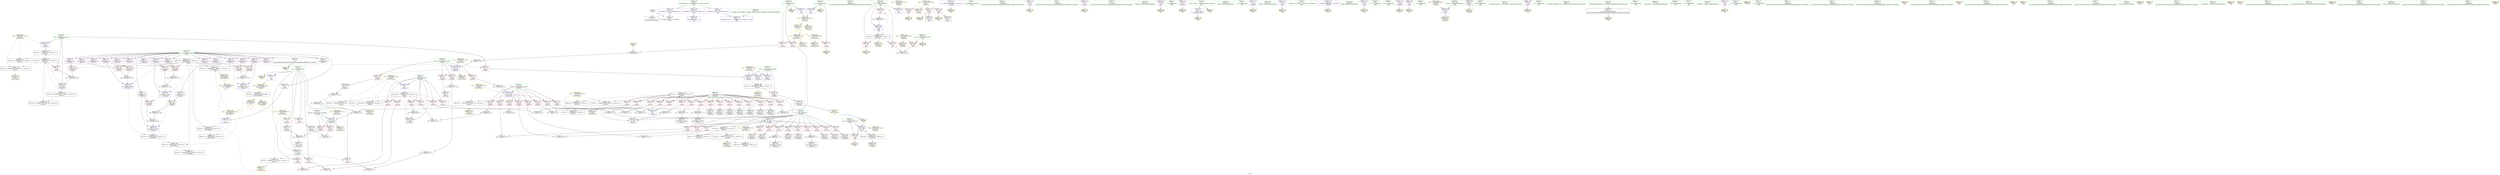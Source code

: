 digraph "SVFG" {
	label="SVFG";

	Node0x564805eda860 [shape=record,color=grey,label="{NodeID: 0\nNullPtr}"];
	Node0x564805eda860 -> Node0x564805eff560[style=solid];
	Node0x564805eda860 -> Node0x564805f02050[style=solid];
	Node0x564805f25b80 [shape=record,color=yellow,style=double,label="{NodeID: 360\n16V_1 = ENCHI(MR_16V_0)\npts\{82 \}\nFun[_Z5Solvev]}"];
	Node0x564805f25b80 -> Node0x564805f02700[style=dashed];
	Node0x564805f25b80 -> Node0x564805f1cda0[style=dashed];
	Node0x564805f25b80 -> Node0x564805f22fb0[style=dashed];
	Node0x564805f0d4f0 [shape=record,color=grey,label="{NodeID: 277\n288 = Binary(287, 127, )\n}"];
	Node0x564805f0d4f0 -> Node0x564805f00b10[style=solid];
	Node0x564805f01260 [shape=record,color=red,label="{NodeID: 194\n245\<--244\n\<--arrayidx53\n_Z5Solvev\n}"];
	Node0x564805f01260 -> Node0x564805f0eff0[style=solid];
	Node0x564805efe390 [shape=record,color=purple,label="{NodeID: 111\n286\<--15\narrayidx78\<--res\n_Z5Solvev\n}"];
	Node0x564805efc480 [shape=record,color=green,label="{NodeID: 28\n153\<--1\n\<--dummyObj\nCan only get source location for instruction, argument, global var or function.}"];
	Node0x564805f0fef0 [shape=record,color=grey,label="{NodeID: 305\n364 = cmp(362, 363, )\n}"];
	Node0x564805f02a40 [shape=record,color=blue,label="{NodeID: 222\n81\<--201\nans\<--add29\n_Z5Solvev\n}"];
	Node0x564805f02a40 -> Node0x564805f1b470[style=dashed];
	Node0x564805f04460 [shape=record,color=red,label="{NodeID: 139\n376\<--36\n\<--stdout\nmain\n}"];
	Node0x564805f04460 -> Node0x564805f0ccd0[style=solid];
	Node0x564805efeec0 [shape=record,color=green,label="{NodeID: 56\n341\<--342\ntt\<--tt_field_insensitive\nmain\n}"];
	Node0x564805efeec0 -> Node0x564805f01810[style=solid];
	Node0x564805efeec0 -> Node0x564805f018e0[style=solid];
	Node0x564805efeec0 -> Node0x564805f019b0[style=solid];
	Node0x564805efeec0 -> Node0x564805f0b060[style=solid];
	Node0x564805efeec0 -> Node0x564805f0b200[style=solid];
	Node0x564805f1ffa0 [shape=record,color=black,label="{NodeID: 333\nMR_16V_4 = PHI(MR_16V_5, MR_16V_3, )\npts\{82 \}\n}"];
	Node0x564805f1ffa0 -> Node0x564805f1cda0[style=dashed];
	Node0x564805f1ffa0 -> Node0x564805f1eba0[style=dashed];
	Node0x564805f0bfd0 [shape=record,color=yellow,style=double,label="{NodeID: 250\nAPARM(315)\nCS[]}"];
	Node0x564805f05b20 [shape=record,color=red,label="{NodeID: 167\n193\<--85\n\<--a\n_Z5Solvev\n}"];
	Node0x564805f05b20 -> Node0x564805effd40[style=solid];
	Node0x564805f00700 [shape=record,color=black,label="{NodeID: 84\n268\<--267\nidxprom67\<--add66\n_Z5Solvev\n}"];
	Node0x564805ede4f0 [shape=record,color=green,label="{NodeID: 1\n7\<--1\n__dso_handle\<--dummyObj\nGlob }"];
	Node0x564805f25c60 [shape=record,color=yellow,style=double,label="{NodeID: 361\n18V_1 = ENCHI(MR_18V_0)\npts\{84 \}\nFun[_Z5Solvev]}"];
	Node0x564805f25c60 -> Node0x564805f027d0[style=dashed];
	Node0x564805f25c60 -> Node0x564805f1d2a0[style=dashed];
	Node0x564805f25c60 -> Node0x564805f230a0[style=dashed];
	Node0x564805f0d670 [shape=record,color=grey,label="{NodeID: 278\n264 = Binary(263, 265, )\n}"];
	Node0x564805f0d670 -> Node0x564805f0e3f0[style=solid];
	Node0x564805f01330 [shape=record,color=red,label="{NodeID: 195\n253\<--252\n\<--arrayidx58\n_Z5Solvev\n}"];
	Node0x564805f01330 -> Node0x564805f0eff0[style=solid];
	Node0x564805efe460 [shape=record,color=purple,label="{NodeID: 112\n290\<--15\narrayidx81\<--res\n_Z5Solvev\n}"];
	Node0x564805efe460 -> Node0x564805f01670[style=solid];
	Node0x564805efe460 -> Node0x564805f02d80[style=solid];
	Node0x564805efc580 [shape=record,color=green,label="{NodeID: 29\n265\<--1\n\<--dummyObj\nCan only get source location for instruction, argument, global var or function.}"];
	Node0x564805f10070 [shape=record,color=grey,label="{NodeID: 306\n191 = cmp(189, 190, )\n}"];
	Node0x564805f02b10 [shape=record,color=blue,label="{NodeID: 223\n230\<--232\narrayidx46\<--add47\n_Z5Solvev\n}"];
	Node0x564805f02b10 -> Node0x564805f1e6a0[style=dashed];
	Node0x564805f04530 [shape=record,color=red,label="{NodeID: 140\n319\<--73\n\<--retval\n_Z5Solvev\n}"];
	Node0x564805f04530 -> Node0x564805f00be0[style=solid];
	Node0x564805efef90 [shape=record,color=green,label="{NodeID: 57\n343\<--344\nans\<--ans_field_insensitive\nmain\n}"];
	Node0x564805efef90 -> Node0x564805f01a80[style=solid];
	Node0x564805efef90 -> Node0x564805f0b130[style=solid];
	Node0x564805f204a0 [shape=record,color=black,label="{NodeID: 334\nMR_18V_4 = PHI(MR_18V_5, MR_18V_3, )\npts\{84 \}\n}"];
	Node0x564805f204a0 -> Node0x564805f05300[style=dashed];
	Node0x564805f204a0 -> Node0x564805f053d0[style=dashed];
	Node0x564805f204a0 -> Node0x564805f054a0[style=dashed];
	Node0x564805f204a0 -> Node0x564805f05570[style=dashed];
	Node0x564805f204a0 -> Node0x564805f05640[style=dashed];
	Node0x564805f204a0 -> Node0x564805f05710[style=dashed];
	Node0x564805f204a0 -> Node0x564805f02ff0[style=dashed];
	Node0x564805f204a0 -> Node0x564805f1d2a0[style=dashed];
	Node0x564805f204a0 -> Node0x564805f230a0[style=dashed];
	Node0x564805f0c0a0 [shape=record,color=yellow,style=double,label="{NodeID: 251\nAPARM(347)\nCS[]}"];
	Node0x564805f05bf0 [shape=record,color=red,label="{NodeID: 168\n204\<--85\n\<--a\n_Z5Solvev\n}"];
	Node0x564805f05bf0 -> Node0x564805f10df0[style=solid];
	Node0x564805f007d0 [shape=record,color=black,label="{NodeID: 85\n271\<--270\nidxprom69\<--\n_Z5Solvev\n}"];
	Node0x564805edf220 [shape=record,color=green,label="{NodeID: 2\n9\<--1\n\<--dummyObj\nCan only get source location for instruction, argument, global var or function.}"];
	Node0x564805f25d40 [shape=record,color=yellow,style=double,label="{NodeID: 362\n20V_1 = ENCHI(MR_20V_0)\npts\{86 \}\nFun[_Z5Solvev]}"];
	Node0x564805f25d40 -> Node0x564805f1d7a0[style=dashed];
	Node0x564805f25d40 -> Node0x564805f209a0[style=dashed];
	Node0x564805f25d40 -> Node0x564805f235a0[style=dashed];
	Node0x564805f0d7f0 [shape=record,color=grey,label="{NodeID: 279\n292 = Binary(291, 283, )\n}"];
	Node0x564805f0d7f0 -> Node0x564805f02d80[style=solid];
	Node0x564805f01400 [shape=record,color=red,label="{NodeID: 196\n263\<--262\n\<--arrayidx64\n_Z5Solvev\n}"];
	Node0x564805f01400 -> Node0x564805f0d670[style=solid];
	Node0x564805efe530 [shape=record,color=purple,label="{NodeID: 113\n141\<--19\n\<--.str\n_Z5Solvev\n}"];
	Node0x564805efe530 -> Node0x564805f0b2d0[style=solid];
	Node0x564805efc680 [shape=record,color=green,label="{NodeID: 30\n317\<--1\n\<--dummyObj\nCan only get source location for instruction, argument, global var or function.}"];
	Node0x564805f101f0 [shape=record,color=grey,label="{NodeID: 307\n187 = cmp(185, 186, )\n}"];
	Node0x564805f02be0 [shape=record,color=blue,label="{NodeID: 224\n252\<--254\narrayidx58\<--add59\n_Z5Solvev\n}"];
	Node0x564805f02be0 -> Node0x564805f1c8a0[style=dashed];
	Node0x564805f04600 [shape=record,color=red,label="{NodeID: 141\n98\<--75\n\<--level\n_Z5Solvev\n}"];
	Node0x564805f04600 -> Node0x564805eff930[style=solid];
	Node0x564805eff060 [shape=record,color=green,label="{NodeID: 58\n350\<--351\nfreopen\<--freopen_field_insensitive\n}"];
	Node0x564805f209a0 [shape=record,color=black,label="{NodeID: 335\nMR_20V_3 = PHI(MR_20V_5, MR_20V_1, )\npts\{86 \}\n}"];
	Node0x564805f209a0 -> Node0x564805f028a0[style=dashed];
	Node0x564805f209a0 -> Node0x564805f1d7a0[style=dashed];
	Node0x564805f0c170 [shape=record,color=yellow,style=double,label="{NodeID: 252\nAPARM(348)\nCS[]}"];
	Node0x564805f05cc0 [shape=record,color=red,label="{NodeID: 169\n213\<--85\n\<--a\n_Z5Solvev\n}"];
	Node0x564805f05cc0 -> Node0x564805f107f0[style=solid];
	Node0x564805f008a0 [shape=record,color=black,label="{NodeID: 86\n277\<--276\nidxprom72\<--\n_Z5Solvev\n}"];
	Node0x564805edf2b0 [shape=record,color=green,label="{NodeID: 3\n19\<--1\n.str\<--dummyObj\nGlob }"];
	Node0x564805f25e20 [shape=record,color=yellow,style=double,label="{NodeID: 363\n22V_1 = ENCHI(MR_22V_0)\npts\{88 \}\nFun[_Z5Solvev]}"];
	Node0x564805f25e20 -> Node0x564805f1dca0[style=dashed];
	Node0x564805f25e20 -> Node0x564805f20ea0[style=dashed];
	Node0x564805f25e20 -> Node0x564805f23aa0[style=dashed];
	Node0x564805f0d970 [shape=record,color=grey,label="{NodeID: 280\n382 = Binary(381, 127, )\n}"];
	Node0x564805f0d970 -> Node0x564805f0b200[style=solid];
	Node0x564805f014d0 [shape=record,color=red,label="{NodeID: 197\n273\<--272\n\<--arrayidx70\n_Z5Solvev\n}"];
	Node0x564805f014d0 -> Node0x564805f0e3f0[style=solid];
	Node0x564805efe600 [shape=record,color=purple,label="{NodeID: 114\n142\<--21\n\<--.str.1\n_Z5Solvev\n}"];
	Node0x564805efe600 -> Node0x564805f0b3a0[style=solid];
	Node0x564805efc780 [shape=record,color=green,label="{NodeID: 31\n4\<--6\n_ZStL8__ioinit\<--_ZStL8__ioinit_field_insensitive\nGlob }"];
	Node0x564805efc780 -> Node0x564805f00e50[style=solid];
	Node0x564805efc780 -> Node0x564805f0b6e0[style=solid];
	Node0x564805f10370 [shape=record,color=grey,label="{NodeID: 308\n303 = cmp(301, 302, )\n}"];
	Node0x564805f02cb0 [shape=record,color=blue,label="{NodeID: 225\n272\<--274\narrayidx70\<--add71\n_Z5Solvev\n}"];
	Node0x564805f02cb0 -> Node0x564805f015a0[style=dashed];
	Node0x564805f02cb0 -> Node0x564805f01670[style=dashed];
	Node0x564805f02cb0 -> Node0x564805f02d80[style=dashed];
	Node0x564805f046d0 [shape=record,color=red,label="{NodeID: 142\n100\<--75\n\<--level\n_Z5Solvev\n}"];
	Node0x564805f046d0 -> Node0x564805effa00[style=solid];
	Node0x564805eff160 [shape=record,color=green,label="{NodeID: 59\n358\<--359\nscanf\<--scanf_field_insensitive\n}"];
	Node0x564805f20ea0 [shape=record,color=black,label="{NodeID: 336\nMR_22V_3 = PHI(MR_22V_4, MR_22V_1, )\npts\{88 \}\n}"];
	Node0x564805f20ea0 -> Node0x564805f1dca0[style=dashed];
	Node0x564805f20ea0 -> Node0x564805f1f5a0[style=dashed];
	Node0x564805f0c240 [shape=record,color=yellow,style=double,label="{NodeID: 253\nAPARM(346)\nCS[]}"];
	Node0x564805f05d90 [shape=record,color=red,label="{NodeID: 170\n217\<--85\n\<--a\n_Z5Solvev\n}"];
	Node0x564805f05d90 -> Node0x564805effee0[style=solid];
	Node0x564805f00970 [shape=record,color=black,label="{NodeID: 87\n280\<--279\nidxprom74\<--\n_Z5Solvev\n}"];
	Node0x564805ede1b0 [shape=record,color=green,label="{NodeID: 4\n21\<--1\n.str.1\<--dummyObj\nGlob }"];
	Node0x564805f25f00 [shape=record,color=yellow,style=double,label="{NodeID: 364\n24V_1 = ENCHI(MR_24V_0)\npts\{180000 \}\nFun[_Z5Solvev]}"];
	Node0x564805f25f00 -> Node0x564805f02630[style=dashed];
	Node0x564805f25f00 -> Node0x564805f1e1a0[style=dashed];
	Node0x564805f25f00 -> Node0x564805f23fa0[style=dashed];
	Node0x564805f0daf0 [shape=record,color=grey,label="{NodeID: 281\n174 = Binary(172, 173, )\n}"];
	Node0x564805f0daf0 -> Node0x564805f02970[style=solid];
	Node0x564805f015a0 [shape=record,color=red,label="{NodeID: 198\n282\<--281\n\<--arrayidx75\n_Z5Solvev\n}"];
	Node0x564805f015a0 -> Node0x564805f0d370[style=solid];
	Node0x564805efe6d0 [shape=record,color=purple,label="{NodeID: 115\n314\<--21\n\<--.str.1\n_Z5Solvev\n}"];
	Node0x564805efe6d0 -> Node0x564805f0be30[style=solid];
	Node0x564805efc880 [shape=record,color=green,label="{NodeID: 32\n8\<--10\nn\<--n_field_insensitive\nGlob }"];
	Node0x564805efc880 -> Node0x564805f03c40[style=solid];
	Node0x564805efc880 -> Node0x564805f03d10[style=solid];
	Node0x564805efc880 -> Node0x564805f03de0[style=solid];
	Node0x564805efc880 -> Node0x564805f03eb0[style=solid];
	Node0x564805efc880 -> Node0x564805f03f80[style=solid];
	Node0x564805efc880 -> Node0x564805f01b50[style=solid];
	Node0x564805efc880 -> Node0x564805f023c0[style=solid];
	Node0x564805efc880 -> Node0x564805f0c7f0[style=solid];
	Node0x564805f104f0 [shape=record,color=grey,label="{NodeID: 309\n170 = cmp(168, 169, )\n}"];
	Node0x564805f02d80 [shape=record,color=blue,label="{NodeID: 226\n290\<--292\narrayidx81\<--add82\n_Z5Solvev\n}"];
	Node0x564805f02d80 -> Node0x564805f1c8a0[style=dashed];
	Node0x564805f047a0 [shape=record,color=red,label="{NodeID: 143\n123\<--75\n\<--level\n_Z5Solvev\n}"];
	Node0x564805f047a0 -> Node0x564805f0dc70[style=solid];
	Node0x564805eff260 [shape=record,color=green,label="{NodeID: 60\n374\<--375\nprintf\<--printf_field_insensitive\n}"];
	Node0x564805f213a0 [shape=record,color=black,label="{NodeID: 337\nMR_24V_4 = PHI(MR_24V_5, MR_24V_3, )\npts\{180000 \}\n}"];
	Node0x564805f213a0 -> Node0x564805f1e1a0[style=dashed];
	Node0x564805f213a0 -> Node0x564805f1faa0[style=dashed];
	Node0x564805f0c310 [shape=record,color=yellow,style=double,label="{NodeID: 254\nAPARM(353)\nCS[]}"];
	Node0x564805f05e60 [shape=record,color=red,label="{NodeID: 171\n224\<--85\n\<--a\n_Z5Solvev\n}"];
	Node0x564805f05e60 -> Node0x564805f00080[style=solid];
	Node0x564805f00a40 [shape=record,color=black,label="{NodeID: 88\n285\<--284\nidxprom77\<--\n_Z5Solvev\n}"];
	Node0x564805ede240 [shape=record,color=green,label="{NodeID: 5\n23\<--1\n__PRETTY_FUNCTION__._Z5Solvev\<--dummyObj\nGlob }"];
	Node0x564805f25fe0 [shape=record,color=yellow,style=double,label="{NodeID: 365\nRETMU(34V_2)\npts\{344 \}\nFun[main]}"];
	Node0x564805f0dc70 [shape=record,color=grey,label="{NodeID: 282\n124 = Binary(125, 123, )\n}"];
	Node0x564805f0dc70 -> Node0x564805f0ddf0[style=solid];
	Node0x564805f01670 [shape=record,color=red,label="{NodeID: 199\n291\<--290\n\<--arrayidx81\n_Z5Solvev\n}"];
	Node0x564805f01670 -> Node0x564805f0d7f0[style=solid];
	Node0x564805f03120 [shape=record,color=purple,label="{NodeID: 116\n143\<--23\n\<--__PRETTY_FUNCTION__._Z5Solvev\n_Z5Solvev\n}"];
	Node0x564805f03120 -> Node0x564805f0b540[style=solid];
	Node0x564805efc980 [shape=record,color=green,label="{NodeID: 33\n11\<--12\nx\<--x_field_insensitive\nGlob }"];
	Node0x564805efc980 -> Node0x564805f04050[style=solid];
	Node0x564805efc980 -> Node0x564805f01c50[style=solid];
	Node0x564805efc980 -> Node0x564805f0c8c0[style=solid];
	Node0x564805f10670 [shape=record,color=grey,label="{NodeID: 310\n237 = cmp(235, 236, )\n}"];
	Node0x564805f02e50 [shape=record,color=blue,label="{NodeID: 227\n85\<--298\na\<--inc\n_Z5Solvev\n}"];
	Node0x564805f02e50 -> Node0x564805f1f0a0[style=dashed];
	Node0x564805f04870 [shape=record,color=red,label="{NodeID: 144\n133\<--75\n\<--level\n_Z5Solvev\n}"];
	Node0x564805f04870 -> Node0x564805f0ecf0[style=solid];
	Node0x564805eff360 [shape=record,color=green,label="{NodeID: 61\n378\<--379\nfflush\<--fflush_field_insensitive\n}"];
	Node0x564805f218a0 [shape=record,color=black,label="{NodeID: 338\nMR_14V_2 = PHI(MR_14V_3, MR_14V_1, MR_14V_1, )\npts\{80 \}\n}"];
	Node0x564805f218a0 -> Node0x564805f275e0[style=dashed];
	Node0x564805f0c3e0 [shape=record,color=yellow,style=double,label="{NodeID: 255\nAPARM(354)\nCS[]}"];
	Node0x564805f05f30 [shape=record,color=red,label="{NodeID: 172\n239\<--85\n\<--a\n_Z5Solvev\n}"];
	Node0x564805f05f30 -> Node0x564805f00220[style=solid];
	Node0x564805f00b10 [shape=record,color=black,label="{NodeID: 89\n289\<--288\nidxprom80\<--add79\n_Z5Solvev\n}"];
	Node0x564805ede2d0 [shape=record,color=green,label="{NodeID: 6\n25\<--1\n.str.2\<--dummyObj\nGlob }"];
	Node0x564805f26b00 [shape=record,color=yellow,style=double,label="{NodeID: 366\nRETMU(36V_2)\npts\{10 180000 \}\nFun[main]}"];
	Node0x564805f0ddf0 [shape=record,color=grey,label="{NodeID: 283\n126 = Binary(124, 127, )\n}"];
	Node0x564805f0ddf0 -> Node0x564805f0fa70[style=solid];
	Node0x564805f01740 [shape=record,color=red,label="{NodeID: 200\n363\<--339\n\<--tests\nmain\n}"];
	Node0x564805f01740 -> Node0x564805f0fef0[style=solid];
	Node0x564805f031f0 [shape=record,color=purple,label="{NodeID: 117\n315\<--23\n\<--__PRETTY_FUNCTION__._Z5Solvev\n_Z5Solvev\n}"];
	Node0x564805f031f0 -> Node0x564805f0bfd0[style=solid];
	Node0x564805efca80 [shape=record,color=green,label="{NodeID: 34\n13\<--14\ny\<--y_field_insensitive\nGlob }"];
	Node0x564805efca80 -> Node0x564805f04120[style=solid];
	Node0x564805efca80 -> Node0x564805f041f0[style=solid];
	Node0x564805efca80 -> Node0x564805f01d50[style=solid];
	Node0x564805efca80 -> Node0x564805f0c990[style=solid];
	Node0x564805f107f0 [shape=record,color=grey,label="{NodeID: 311\n215 = cmp(213, 214, )\n}"];
	Node0x564805f02f20 [shape=record,color=blue,label="{NodeID: 228\n73\<--305\nretval\<--\n_Z5Solvev\n}"];
	Node0x564805f02f20 -> Node0x564805f222a0[style=dashed];
	Node0x564805f04940 [shape=record,color=red,label="{NodeID: 145\n110\<--77\n\<--lessCnt\n_Z5Solvev\n}"];
	Node0x564805f04940 -> Node0x564805f10af0[style=solid];
	Node0x564805eff460 [shape=record,color=green,label="{NodeID: 62\n45\<--398\n_GLOBAL__sub_I_stgatilov_1_0.cpp\<--_GLOBAL__sub_I_stgatilov_1_0.cpp_field_insensitive\n}"];
	Node0x564805eff460 -> Node0x564805f01f50[style=solid];
	Node0x564805f21da0 [shape=record,color=black,label="{NodeID: 339\nMR_2V_2 = PHI(MR_2V_3, MR_2V_1, MR_2V_3, )\npts\{10 \}\n}"];
	Node0x564805f21da0 -> Node0x564805f27070[style=dashed];
	Node0x564805f0c4b0 [shape=record,color=yellow,style=double,label="{NodeID: 256\nAPARM(352)\nCS[]}"];
	Node0x564805f06000 [shape=record,color=red,label="{NodeID: 173\n246\<--85\n\<--a\n_Z5Solvev\n}"];
	Node0x564805f06000 -> Node0x564805f0f2f0[style=solid];
	Node0x564805f00be0 [shape=record,color=black,label="{NodeID: 90\n72\<--319\n_Z5Solvev_ret\<--\n_Z5Solvev\n}"];
	Node0x564805f00be0 -> Node0x564805f0d280[style=solid];
	Node0x564805ede360 [shape=record,color=green,label="{NodeID: 7\n27\<--1\n.str.3\<--dummyObj\nGlob }"];
	Node0x564805f26c10 [shape=record,color=yellow,style=double,label="{NodeID: 367\nRETMU(38V_1)\npts\{12 14 \}\nFun[main]}"];
	Node0x564805f0df70 [shape=record,color=grey,label="{NodeID: 284\n267 = Binary(266, 127, )\n}"];
	Node0x564805f0df70 -> Node0x564805f00700[style=solid];
	Node0x564805f01810 [shape=record,color=red,label="{NodeID: 201\n362\<--341\n\<--tt\nmain\n}"];
	Node0x564805f01810 -> Node0x564805f0fef0[style=solid];
	Node0x564805f032c0 [shape=record,color=purple,label="{NodeID: 118\n313\<--25\n\<--.str.2\n_Z5Solvev\n}"];
	Node0x564805f032c0 -> Node0x564805f0bd60[style=solid];
	Node0x564805efcb80 [shape=record,color=green,label="{NodeID: 35\n15\<--18\nres\<--res_field_insensitive\nGlob }"];
	Node0x564805efcb80 -> Node0x564805eff730[style=solid];
	Node0x564805efcb80 -> Node0x564805f00f20[style=solid];
	Node0x564805efcb80 -> Node0x564805f00ff0[style=solid];
	Node0x564805efcb80 -> Node0x564805efd760[style=solid];
	Node0x564805efcb80 -> Node0x564805efd830[style=solid];
	Node0x564805efcb80 -> Node0x564805efd900[style=solid];
	Node0x564805efcb80 -> Node0x564805efd9d0[style=solid];
	Node0x564805efcb80 -> Node0x564805efdaa0[style=solid];
	Node0x564805efcb80 -> Node0x564805efdb70[style=solid];
	Node0x564805efcb80 -> Node0x564805efdc40[style=solid];
	Node0x564805efcb80 -> Node0x564805efdd10[style=solid];
	Node0x564805efcb80 -> Node0x564805efdde0[style=solid];
	Node0x564805efcb80 -> Node0x564805efdeb0[style=solid];
	Node0x564805efcb80 -> Node0x564805efdf80[style=solid];
	Node0x564805efcb80 -> Node0x564805efe050[style=solid];
	Node0x564805efcb80 -> Node0x564805efe120[style=solid];
	Node0x564805efcb80 -> Node0x564805efe1f0[style=solid];
	Node0x564805efcb80 -> Node0x564805efe2c0[style=solid];
	Node0x564805efcb80 -> Node0x564805efe390[style=solid];
	Node0x564805efcb80 -> Node0x564805efe460[style=solid];
	Node0x564805f10970 [shape=record,color=grey,label="{NodeID: 312\n137 = cmp(136, 138, )\n}"];
	Node0x564805f02ff0 [shape=record,color=blue,label="{NodeID: 229\n83\<--310\ns\<--inc89\n_Z5Solvev\n}"];
	Node0x564805f02ff0 -> Node0x564805f204a0[style=dashed];
	Node0x564805f04a10 [shape=record,color=red,label="{NodeID: 146\n116\<--77\n\<--lessCnt\n_Z5Solvev\n}"];
	Node0x564805f04a10 -> Node0x564805f0e570[style=solid];
	Node0x564805eff560 [shape=record,color=black,label="{NodeID: 63\n2\<--3\ndummyVal\<--dummyVal\n}"];
	Node0x564805f222a0 [shape=record,color=black,label="{NodeID: 340\nMR_8V_3 = PHI(MR_8V_5, MR_8V_2, MR_8V_4, )\npts\{74 \}\n}"];
	Node0x564805f222a0 -> Node0x564805f04530[style=dashed];
	Node0x564805f222a0 -> Node0x564805f27340[style=dashed];
	Node0x564805f0c580 [shape=record,color=yellow,style=double,label="{NodeID: 257\nAPARM(356)\nCS[]}"];
	Node0x564805f060d0 [shape=record,color=red,label="{NodeID: 174\n257\<--85\n\<--a\n_Z5Solvev\n}"];
	Node0x564805f060d0 -> Node0x564805f00560[style=solid];
	Node0x564805f00cb0 [shape=record,color=black,label="{NodeID: 91\n349\<--346\ncall\<--\nmain\n}"];
	Node0x564805efb4b0 [shape=record,color=green,label="{NodeID: 8\n29\<--1\n.str.4\<--dummyObj\nGlob }"];
	Node0x564805f26cf0 [shape=record,color=yellow,style=double,label="{NodeID: 368\nRETMU(26V_1)\npts\{1 \}\nFun[main]}"];
	Node0x564805f0e0f0 [shape=record,color=grey,label="{NodeID: 285\n310 = Binary(309, 127, )\n}"];
	Node0x564805f0e0f0 -> Node0x564805f02ff0[style=solid];
	Node0x564805f018e0 [shape=record,color=red,label="{NodeID: 202\n370\<--341\n\<--tt\nmain\n}"];
	Node0x564805f018e0 -> Node0x564805f0cb30[style=solid];
	Node0x564805f03390 [shape=record,color=purple,label="{NodeID: 119\n347\<--27\n\<--.str.3\nmain\n}"];
	Node0x564805f03390 -> Node0x564805f0c0a0[style=solid];
	Node0x564805efcc80 [shape=record,color=green,label="{NodeID: 36\n43\<--47\nllvm.global_ctors\<--llvm.global_ctors_field_insensitive\nGlob }"];
	Node0x564805efcc80 -> Node0x564805f03940[style=solid];
	Node0x564805efcc80 -> Node0x564805f03a40[style=solid];
	Node0x564805efcc80 -> Node0x564805f03b40[style=solid];
	Node0x564805f10af0 [shape=record,color=grey,label="{NodeID: 313\n111 = cmp(109, 110, )\n}"];
	Node0x564805f0af90 [shape=record,color=blue,label="{NodeID: 230\n337\<--9\nretval\<--\nmain\n}"];
	Node0x564805f0af90 -> Node0x564805f26dd0[style=dashed];
	Node0x564805f04ae0 [shape=record,color=red,label="{NodeID: 147\n136\<--79\n\<--maxh\n_Z5Solvev\n}"];
	Node0x564805f04ae0 -> Node0x564805f10970[style=solid];
	Node0x564805eff660 [shape=record,color=black,label="{NodeID: 64\n336\<--9\nmain_ret\<--\nmain\n}"];
	Node0x564805eff660 -> Node0x564805f0d190[style=solid];
	Node0x564805f22fb0 [shape=record,color=black,label="{NodeID: 341\nMR_16V_2 = PHI(MR_16V_5, MR_16V_1, MR_16V_1, )\npts\{82 \}\n}"];
	Node0x564805f22fb0 -> Node0x564805f276c0[style=dashed];
	Node0x564805f0c650 [shape=record,color=yellow,style=double,label="{NodeID: 258\nAPARM(339)\nCS[]}"];
	Node0x564805f061a0 [shape=record,color=red,label="{NodeID: 175\n266\<--85\n\<--a\n_Z5Solvev\n}"];
	Node0x564805f061a0 -> Node0x564805f0df70[style=solid];
	Node0x564805f00d80 [shape=record,color=black,label="{NodeID: 92\n355\<--352\ncall1\<--\nmain\n}"];
	Node0x564805efb540 [shape=record,color=green,label="{NodeID: 9\n31\<--1\nstdin\<--dummyObj\nGlob }"];
	Node0x564805f26dd0 [shape=record,color=yellow,style=double,label="{NodeID: 369\nRETMU(28V_2)\npts\{338 \}\nFun[main]}"];
	Node0x564805f0e270 [shape=record,color=grey,label="{NodeID: 286\n228 = Binary(227, 127, )\n}"];
	Node0x564805f0e270 -> Node0x564805f00150[style=solid];
	Node0x564805f019b0 [shape=record,color=red,label="{NodeID: 203\n381\<--341\n\<--tt\nmain\n}"];
	Node0x564805f019b0 -> Node0x564805f0d970[style=solid];
	Node0x564805f03460 [shape=record,color=purple,label="{NodeID: 120\n348\<--29\n\<--.str.4\nmain\n}"];
	Node0x564805f03460 -> Node0x564805f0c170[style=solid];
	Node0x564805efcd80 [shape=record,color=green,label="{NodeID: 37\n48\<--49\n__cxx_global_var_init\<--__cxx_global_var_init_field_insensitive\n}"];
	Node0x564805f10c70 [shape=record,color=grey,label="{NodeID: 314\n210 = cmp(208, 209, )\n}"];
	Node0x564805f0b060 [shape=record,color=blue,label="{NodeID: 231\n341\<--127\ntt\<--\nmain\n}"];
	Node0x564805f0b060 -> Node0x564805f1c3a0[style=dashed];
	Node0x564805f04bb0 [shape=record,color=red,label="{NodeID: 148\n162\<--79\n\<--maxh\n_Z5Solvev\n}"];
	Node0x564805f04bb0 -> Node0x564805f0e870[style=solid];
	Node0x564805eff730 [shape=record,color=black,label="{NodeID: 65\n17\<--15\n\<--res\nCan only get source location for instruction, argument, global var or function.}"];
	Node0x564805eff730 -> Node0x564805f0ba20[style=solid];
	Node0x564805f230a0 [shape=record,color=black,label="{NodeID: 342\nMR_18V_2 = PHI(MR_18V_4, MR_18V_1, MR_18V_1, )\npts\{84 \}\n}"];
	Node0x564805f230a0 -> Node0x564805f277a0[style=dashed];
	Node0x564805f0c720 [shape=record,color=yellow,style=double,label="{NodeID: 259\nAPARM(366)\nCS[]}"];
	Node0x564805f06270 [shape=record,color=red,label="{NodeID: 176\n276\<--85\n\<--a\n_Z5Solvev\n}"];
	Node0x564805f06270 -> Node0x564805f008a0[style=solid];
	Node0x564805f00e50 [shape=record,color=purple,label="{NodeID: 93\n54\<--4\n\<--_ZStL8__ioinit\n__cxx_global_var_init\n}"];
	Node0x564805f00e50 -> Node0x564805f0b880[style=solid];
	Node0x564805efb5d0 [shape=record,color=green,label="{NodeID: 10\n32\<--1\n.str.5\<--dummyObj\nGlob }"];
	Node0x564805f26eb0 [shape=record,color=yellow,style=double,label="{NodeID: 370\nRETMU(30V_1)\npts\{340 \}\nFun[main]}"];
	Node0x564805f0e3f0 [shape=record,color=grey,label="{NodeID: 287\n274 = Binary(273, 264, )\n}"];
	Node0x564805f0e3f0 -> Node0x564805f02cb0[style=solid];
	Node0x564805f01a80 [shape=record,color=red,label="{NodeID: 204\n371\<--343\n\<--ans\nmain\n}"];
	Node0x564805f01a80 -> Node0x564805f0cc00[style=solid];
	Node0x564805f03530 [shape=record,color=purple,label="{NodeID: 121\n353\<--32\n\<--.str.5\nmain\n}"];
	Node0x564805f03530 -> Node0x564805f0c310[style=solid];
	Node0x564805efce80 [shape=record,color=green,label="{NodeID: 38\n52\<--53\n_ZNSt8ios_base4InitC1Ev\<--_ZNSt8ios_base4InitC1Ev_field_insensitive\n}"];
	Node0x564805f10df0 [shape=record,color=grey,label="{NodeID: 315\n206 = cmp(204, 205, )\n}"];
	Node0x564805f0b130 [shape=record,color=blue,label="{NodeID: 232\n343\<--368\nans\<--call4\nmain\n}"];
	Node0x564805f0b130 -> Node0x564805f01a80[style=dashed];
	Node0x564805f0b130 -> Node0x564805f1b970[style=dashed];
	Node0x564805f04c80 [shape=record,color=red,label="{NodeID: 149\n177\<--79\n\<--maxh\n_Z5Solvev\n}"];
	Node0x564805f04c80 -> Node0x564805f0f8f0[style=solid];
	Node0x564805eff830 [shape=record,color=black,label="{NodeID: 66\n56\<--57\n\<--_ZNSt8ios_base4InitD1Ev\nCan only get source location for instruction, argument, global var or function.}"];
	Node0x564805eff830 -> Node0x564805f0b7b0[style=solid];
	Node0x564805f235a0 [shape=record,color=black,label="{NodeID: 343\nMR_20V_2 = PHI(MR_20V_5, MR_20V_1, MR_20V_1, )\npts\{86 \}\n}"];
	Node0x564805f235a0 -> Node0x564805f27880[style=dashed];
	Node0x564805f0c7f0 [shape=record,color=yellow,style=double,label="{NodeID: 260\nAPARM(8)\nCS[]}"];
	Node0x564805f06340 [shape=record,color=red,label="{NodeID: 177\n284\<--85\n\<--a\n_Z5Solvev\n}"];
	Node0x564805f06340 -> Node0x564805f00a40[style=solid];
	Node0x564805f00f20 [shape=record,color=purple,label="{NodeID: 94\n156\<--15\n\<--res\n_Z5Solvev\n}"];
	Node0x564805f00f20 -> Node0x564805f02630[style=solid];
	Node0x564805efb660 [shape=record,color=green,label="{NodeID: 11\n34\<--1\n.str.6\<--dummyObj\nGlob }"];
	Node0x564805f26f90 [shape=record,color=yellow,style=double,label="{NodeID: 371\nRETMU(32V_3)\npts\{342 \}\nFun[main]}"];
	Node0x564805f0e570 [shape=record,color=grey,label="{NodeID: 288\n119 = Binary(118, 116, )\n}"];
	Node0x564805f0e570 -> Node0x564805effc70[style=solid];
	Node0x564805f01b50 [shape=record,color=blue,label="{NodeID: 205\n8\<--9\nn\<--\nGlob }"];
	Node0x564805f01b50 -> Node0x564805f244a0[style=dashed];
	Node0x564805f03600 [shape=record,color=purple,label="{NodeID: 122\n354\<--34\n\<--.str.6\nmain\n}"];
	Node0x564805f03600 -> Node0x564805f0c3e0[style=solid];
	Node0x564805efcf80 [shape=record,color=green,label="{NodeID: 39\n58\<--59\n__cxa_atexit\<--__cxa_atexit_field_insensitive\n}"];
	Node0x564805f1aa70 [shape=record,color=black,label="{NodeID: 316\nMR_16V_6 = PHI(MR_16V_8, MR_16V_5, MR_16V_8, )\npts\{82 \}\n}"];
	Node0x564805f1aa70 -> Node0x564805f1eba0[style=dashed];
	Node0x564805f0b200 [shape=record,color=blue,label="{NodeID: 233\n341\<--382\ntt\<--inc\nmain\n}"];
	Node0x564805f0b200 -> Node0x564805f1c3a0[style=dashed];
	Node0x564805f04d50 [shape=record,color=red,label="{NodeID: 150\n181\<--79\n\<--maxh\n_Z5Solvev\n}"];
	Node0x564805f04d50 -> Node0x564805f0fd70[style=solid];
	Node0x564805eff930 [shape=record,color=black,label="{NodeID: 67\n99\<--98\nconv\<--\n_Z5Solvev\n}"];
	Node0x564805eff930 -> Node0x564805f0f170[style=solid];
	Node0x564805f23aa0 [shape=record,color=black,label="{NodeID: 344\nMR_22V_2 = PHI(MR_22V_4, MR_22V_1, MR_22V_1, )\npts\{88 \}\n}"];
	Node0x564805f23aa0 -> Node0x564805f27960[style=dashed];
	Node0x564805f0c8c0 [shape=record,color=yellow,style=double,label="{NodeID: 261\nAPARM(11)\nCS[]}"];
	Node0x564805f06410 [shape=record,color=red,label="{NodeID: 178\n297\<--85\n\<--a\n_Z5Solvev\n}"];
	Node0x564805f06410 -> Node0x564805f0eb70[style=solid];
	Node0x564805f00ff0 [shape=record,color=purple,label="{NodeID: 95\n195\<--15\narrayidx\<--res\n_Z5Solvev\n}"];
	Node0x564805efb6f0 [shape=record,color=green,label="{NodeID: 12\n36\<--1\nstdout\<--dummyObj\nGlob }"];
	Node0x564805f27070 [shape=record,color=yellow,style=double,label="{NodeID: 372\nRETMU(2V_2)\npts\{10 \}\nFun[_Z5Solvev]|{<s0>11}}"];
	Node0x564805f27070:s0 -> Node0x564805f07190[style=dashed,color=blue];
	Node0x564805f0e6f0 [shape=record,color=grey,label="{NodeID: 289\n232 = Binary(231, 223, )\n}"];
	Node0x564805f0e6f0 -> Node0x564805f02b10[style=solid];
	Node0x564805f01c50 [shape=record,color=blue,label="{NodeID: 206\n11\<--9\nx\<--\nGlob }"];
	Node0x564805f01c50 -> Node0x564805f24ff0[style=dashed];
	Node0x564805f036d0 [shape=record,color=purple,label="{NodeID: 123\n356\<--37\n\<--.str.7\nmain\n}"];
	Node0x564805f036d0 -> Node0x564805f0c580[style=solid];
	Node0x564805efd080 [shape=record,color=green,label="{NodeID: 40\n57\<--63\n_ZNSt8ios_base4InitD1Ev\<--_ZNSt8ios_base4InitD1Ev_field_insensitive\n}"];
	Node0x564805efd080 -> Node0x564805eff830[style=solid];
	Node0x564805f1af70 [shape=record,color=black,label="{NodeID: 317\nMR_24V_6 = PHI(MR_24V_8, MR_24V_5, MR_24V_5, )\npts\{180000 \}\n}"];
	Node0x564805f1af70 -> Node0x564805f1faa0[style=dashed];
	Node0x564805f0b2d0 [shape=record,color=yellow,style=double,label="{NodeID: 234\nAPARM(141)\nCS[]}"];
	Node0x564805f04e20 [shape=record,color=red,label="{NodeID: 151\n205\<--79\n\<--maxh\n_Z5Solvev\n}"];
	Node0x564805f04e20 -> Node0x564805f10df0[style=solid];
	Node0x564805effa00 [shape=record,color=black,label="{NodeID: 68\n101\<--100\nconv1\<--\n_Z5Solvev\n}"];
	Node0x564805effa00 -> Node0x564805f0f5f0[style=solid];
	Node0x564805f23fa0 [shape=record,color=black,label="{NodeID: 345\nMR_24V_2 = PHI(MR_24V_5, MR_24V_1, MR_24V_1, )\npts\{180000 \}\n}"];
	Node0x564805f23fa0 -> Node0x564805f27a40[style=dashed];
	Node0x564805f0c990 [shape=record,color=yellow,style=double,label="{NodeID: 262\nAPARM(13)\nCS[]}"];
	Node0x564805f064e0 [shape=record,color=red,label="{NodeID: 179\n180\<--87\n\<--b\n_Z5Solvev\n}"];
	Node0x564805f064e0 -> Node0x564805f0fd70[style=solid];
	Node0x564805efd760 [shape=record,color=purple,label="{NodeID: 96\n198\<--15\narrayidx28\<--res\n_Z5Solvev\n}"];
	Node0x564805efd760 -> Node0x564805f06ea0[style=solid];
	Node0x564805efb780 [shape=record,color=green,label="{NodeID: 13\n37\<--1\n.str.7\<--dummyObj\nGlob }"];
	Node0x564805f27180 [shape=record,color=yellow,style=double,label="{NodeID: 373\nRETMU(4V_1)\npts\{12 \}\nFun[_Z5Solvev]}"];
	Node0x564805f0e870 [shape=record,color=grey,label="{NodeID: 290\n163 = Binary(96, 162, )\n}"];
	Node0x564805f0e870 -> Node0x564805f0fbf0[style=solid];
	Node0x564805f01d50 [shape=record,color=blue,label="{NodeID: 207\n13\<--9\ny\<--\nGlob }"];
	Node0x564805f01d50 -> Node0x564805f24ff0[style=dashed];
	Node0x564805f037a0 [shape=record,color=purple,label="{NodeID: 124\n366\<--39\n\<--.str.8\nmain\n}"];
	Node0x564805f037a0 -> Node0x564805f0c720[style=solid];
	Node0x564805efd180 [shape=record,color=green,label="{NodeID: 41\n70\<--71\n_Z5Solvev\<--_Z5Solvev_field_insensitive\n}"];
	Node0x564805f1b470 [shape=record,color=black,label="{NodeID: 318\nMR_16V_8 = PHI(MR_16V_7, MR_16V_5, MR_16V_5, )\npts\{82 \}\n}"];
	Node0x564805f1b470 -> Node0x564805f1aa70[style=dashed];
	Node0x564805f0b3a0 [shape=record,color=yellow,style=double,label="{NodeID: 235\nAPARM(142)\nCS[]}"];
	Node0x564805f04ef0 [shape=record,color=red,label="{NodeID: 152\n209\<--79\n\<--maxh\n_Z5Solvev\n}"];
	Node0x564805f04ef0 -> Node0x564805f10c70[style=solid];
	Node0x564805effad0 [shape=record,color=black,label="{NodeID: 69\n109\<--108\nconv3\<--\n_Z5Solvev\n}"];
	Node0x564805effad0 -> Node0x564805f10af0[style=solid];
	Node0x564805f244a0 [shape=record,color=yellow,style=double,label="{NodeID: 346\n36V_1 = ENCHI(MR_36V_0)\npts\{10 180000 \}\nFun[main]}"];
	Node0x564805f244a0 -> Node0x564805f1be70[style=dashed];
	Node0x564805f0ca60 [shape=record,color=yellow,style=double,label="{NodeID: 263\nAPARM(372)\nCS[]}"];
	Node0x564805f065b0 [shape=record,color=red,label="{NodeID: 180\n196\<--87\n\<--b\n_Z5Solvev\n}"];
	Node0x564805f065b0 -> Node0x564805effe10[style=solid];
	Node0x564805efd830 [shape=record,color=purple,label="{NodeID: 97\n219\<--15\narrayidx39\<--res\n_Z5Solvev\n}"];
	Node0x564805efb810 [shape=record,color=green,label="{NodeID: 14\n39\<--1\n.str.8\<--dummyObj\nGlob }"];
	Node0x564805f27260 [shape=record,color=yellow,style=double,label="{NodeID: 374\nRETMU(6V_1)\npts\{14 \}\nFun[_Z5Solvev]}"];
	Node0x564805f0e9f0 [shape=record,color=grey,label="{NodeID: 291\n201 = Binary(200, 199, )\n}"];
	Node0x564805f0e9f0 -> Node0x564805f02a40[style=solid];
	Node0x564805f01e50 [shape=record,color=blue,label="{NodeID: 208\n402\<--44\nllvm.global_ctors_0\<--\nGlob }"];
	Node0x564805f03870 [shape=record,color=purple,label="{NodeID: 125\n372\<--41\n\<--.str.9\nmain\n}"];
	Node0x564805f03870 -> Node0x564805f0ca60[style=solid];
	Node0x564805efd280 [shape=record,color=green,label="{NodeID: 42\n73\<--74\nretval\<--retval_field_insensitive\n_Z5Solvev\n}"];
	Node0x564805efd280 -> Node0x564805f04530[style=solid];
	Node0x564805efd280 -> Node0x564805f022f0[style=solid];
	Node0x564805efd280 -> Node0x564805f02490[style=solid];
	Node0x564805efd280 -> Node0x564805f02f20[style=solid];
	Node0x564805f1b970 [shape=record,color=black,label="{NodeID: 319\nMR_34V_2 = PHI(MR_34V_3, MR_34V_1, )\npts\{344 \}\n}"];
	Node0x564805f1b970 -> Node0x564805f0b130[style=dashed];
	Node0x564805f1b970 -> Node0x564805f25fe0[style=dashed];
	Node0x564805f0b470 [shape=record,color=yellow,style=double,label="{NodeID: 236\nAPARM(145)\nCS[]}"];
	Node0x564805f04fc0 [shape=record,color=red,label="{NodeID: 153\n214\<--79\n\<--maxh\n_Z5Solvev\n}"];
	Node0x564805f04fc0 -> Node0x564805f107f0[style=solid];
	Node0x564805effba0 [shape=record,color=black,label="{NodeID: 70\n118\<--117\nconv4\<--\n_Z5Solvev\n}"];
	Node0x564805effba0 -> Node0x564805f0e570[style=solid];
	Node0x564805f24ff0 [shape=record,color=yellow,style=double,label="{NodeID: 347\n38V_1 = ENCHI(MR_38V_0)\npts\{12 14 \}\nFun[main]}"];
	Node0x564805f24ff0 -> Node0x564805f26c10[style=dashed];
	Node0x564805f24ff0 -> Node0x564805f070b0[style=dashed];
	Node0x564805f0cb30 [shape=record,color=yellow,style=double,label="{NodeID: 264\nAPARM(370)\nCS[]}"];
	Node0x564805f06680 [shape=record,color=red,label="{NodeID: 181\n208\<--87\n\<--b\n_Z5Solvev\n}"];
	Node0x564805f06680 -> Node0x564805f10c70[style=solid];
	Node0x564805efd900 [shape=record,color=purple,label="{NodeID: 98\n222\<--15\narrayidx41\<--res\n_Z5Solvev\n}"];
	Node0x564805efd900 -> Node0x564805f010c0[style=solid];
	Node0x564805efb8a0 [shape=record,color=green,label="{NodeID: 15\n41\<--1\n.str.9\<--dummyObj\nGlob }"];
	Node0x564805f27340 [shape=record,color=yellow,style=double,label="{NodeID: 375\nRETMU(8V_3)\npts\{74 \}\nFun[_Z5Solvev]}"];
	Node0x564805f0eb70 [shape=record,color=grey,label="{NodeID: 292\n298 = Binary(297, 127, )\n}"];
	Node0x564805f0eb70 -> Node0x564805f02e50[style=solid];
	Node0x564805f01f50 [shape=record,color=blue,label="{NodeID: 209\n403\<--45\nllvm.global_ctors_1\<--_GLOBAL__sub_I_stgatilov_1_0.cpp\nGlob }"];
	Node0x564805f03940 [shape=record,color=purple,label="{NodeID: 126\n402\<--43\nllvm.global_ctors_0\<--llvm.global_ctors\nGlob }"];
	Node0x564805f03940 -> Node0x564805f01e50[style=solid];
	Node0x564805efd350 [shape=record,color=green,label="{NodeID: 43\n75\<--76\nlevel\<--level_field_insensitive\n_Z5Solvev\n}"];
	Node0x564805efd350 -> Node0x564805f04600[style=solid];
	Node0x564805efd350 -> Node0x564805f046d0[style=solid];
	Node0x564805efd350 -> Node0x564805f047a0[style=solid];
	Node0x564805efd350 -> Node0x564805f04870[style=solid];
	Node0x564805efd350 -> Node0x564805f02150[style=solid];
	Node0x564805f1be70 [shape=record,color=black,label="{NodeID: 320\nMR_36V_2 = PHI(MR_36V_3, MR_36V_1, )\npts\{10 180000 \}\n}"];
	Node0x564805f1be70 -> Node0x564805f26b00[style=dashed];
	Node0x564805f1be70 -> Node0x564805f06f70[style=dashed];
	Node0x564805f0b540 [shape=record,color=yellow,style=double,label="{NodeID: 237\nAPARM(143)\nCS[]}"];
	Node0x564805f05090 [shape=record,color=red,label="{NodeID: 154\n236\<--79\n\<--maxh\n_Z5Solvev\n}"];
	Node0x564805f05090 -> Node0x564805f10670[style=solid];
	Node0x564805effc70 [shape=record,color=black,label="{NodeID: 71\n120\<--119\nconv6\<--sub5\n_Z5Solvev\n}"];
	Node0x564805effc70 -> Node0x564805f023c0[style=solid];
	Node0x564805f250d0 [shape=record,color=yellow,style=double,label="{NodeID: 348\n26V_1 = ENCHI(MR_26V_0)\npts\{1 \}\nFun[main]}"];
	Node0x564805f250d0 -> Node0x564805f042c0[style=dashed];
	Node0x564805f250d0 -> Node0x564805f04390[style=dashed];
	Node0x564805f250d0 -> Node0x564805f04460[style=dashed];
	Node0x564805f250d0 -> Node0x564805f26cf0[style=dashed];
	Node0x564805f0cc00 [shape=record,color=yellow,style=double,label="{NodeID: 265\nAPARM(371)\nCS[]}"];
	Node0x564805f06750 [shape=record,color=red,label="{NodeID: 182\n220\<--87\n\<--b\n_Z5Solvev\n}"];
	Node0x564805f06750 -> Node0x564805efffb0[style=solid];
	Node0x564805efd9d0 [shape=record,color=purple,label="{NodeID: 99\n226\<--15\narrayidx43\<--res\n_Z5Solvev\n}"];
	Node0x564805efb930 [shape=record,color=green,label="{NodeID: 16\n44\<--1\n\<--dummyObj\nCan only get source location for instruction, argument, global var or function.}"];
	Node0x564805f27420 [shape=record,color=yellow,style=double,label="{NodeID: 376\nRETMU(10V_2)\npts\{76 \}\nFun[_Z5Solvev]}"];
	Node0x564805f0ecf0 [shape=record,color=grey,label="{NodeID: 293\n134 = Binary(96, 133, )\n}"];
	Node0x564805f0ecf0 -> Node0x564805f02560[style=solid];
	Node0x564805f02050 [shape=record,color=blue, style = dotted,label="{NodeID: 210\n404\<--3\nllvm.global_ctors_2\<--dummyVal\nGlob }"];
	Node0x564805f03a40 [shape=record,color=purple,label="{NodeID: 127\n403\<--43\nllvm.global_ctors_1\<--llvm.global_ctors\nGlob }"];
	Node0x564805f03a40 -> Node0x564805f01f50[style=solid];
	Node0x564805efd420 [shape=record,color=green,label="{NodeID: 44\n77\<--78\nlessCnt\<--lessCnt_field_insensitive\n_Z5Solvev\n}"];
	Node0x564805efd420 -> Node0x564805f04940[style=solid];
	Node0x564805efd420 -> Node0x564805f04a10[style=solid];
	Node0x564805efd420 -> Node0x564805f02220[style=solid];
	Node0x564805f1c3a0 [shape=record,color=black,label="{NodeID: 321\nMR_32V_3 = PHI(MR_32V_4, MR_32V_2, )\npts\{342 \}\n}"];
	Node0x564805f1c3a0 -> Node0x564805f01810[style=dashed];
	Node0x564805f1c3a0 -> Node0x564805f018e0[style=dashed];
	Node0x564805f1c3a0 -> Node0x564805f019b0[style=dashed];
	Node0x564805f1c3a0 -> Node0x564805f0b200[style=dashed];
	Node0x564805f1c3a0 -> Node0x564805f26f90[style=dashed];
	Node0x564805f0b610 [shape=record,color=yellow,style=double,label="{NodeID: 238\nAPARM(89)\nCS[]}"];
	Node0x564805f05160 [shape=record,color=red,label="{NodeID: 155\n200\<--81\n\<--ans\n_Z5Solvev\n}"];
	Node0x564805f05160 -> Node0x564805f0e9f0[style=solid];
	Node0x564805effd40 [shape=record,color=black,label="{NodeID: 72\n194\<--193\nidxprom\<--\n_Z5Solvev\n}"];
	Node0x564805f251b0 [shape=record,color=yellow,style=double,label="{NodeID: 349\n28V_1 = ENCHI(MR_28V_0)\npts\{338 \}\nFun[main]}"];
	Node0x564805f251b0 -> Node0x564805f0af90[style=dashed];
	Node0x564805f0ccd0 [shape=record,color=yellow,style=double,label="{NodeID: 266\nAPARM(376)\nCS[]}"];
	Node0x564805f06820 [shape=record,color=red,label="{NodeID: 183\n227\<--87\n\<--b\n_Z5Solvev\n}"];
	Node0x564805f06820 -> Node0x564805f0e270[style=solid];
	Node0x564805efdaa0 [shape=record,color=purple,label="{NodeID: 100\n230\<--15\narrayidx46\<--res\n_Z5Solvev\n}"];
	Node0x564805efdaa0 -> Node0x564805f01190[style=solid];
	Node0x564805efdaa0 -> Node0x564805f02b10[style=solid];
	Node0x564805efb9c0 [shape=record,color=green,label="{NodeID: 17\n96\<--1\n\<--dummyObj\nCan only get source location for instruction, argument, global var or function.}"];
	Node0x564805f27500 [shape=record,color=yellow,style=double,label="{NodeID: 377\nRETMU(12V_2)\npts\{78 \}\nFun[_Z5Solvev]}"];
	Node0x564805f0ee70 [shape=record,color=grey,label="{NodeID: 294\n104 = Binary(102, 105, )\n}"];
	Node0x564805f0ee70 -> Node0x564805f0f170[style=solid];
	Node0x564805f02150 [shape=record,color=blue,label="{NodeID: 211\n75\<--95\nlevel\<--div\n_Z5Solvev\n}"];
	Node0x564805f02150 -> Node0x564805f04600[style=dashed];
	Node0x564805f02150 -> Node0x564805f046d0[style=dashed];
	Node0x564805f02150 -> Node0x564805f047a0[style=dashed];
	Node0x564805f02150 -> Node0x564805f04870[style=dashed];
	Node0x564805f02150 -> Node0x564805f27420[style=dashed];
	Node0x564805f03b40 [shape=record,color=purple,label="{NodeID: 128\n404\<--43\nllvm.global_ctors_2\<--llvm.global_ctors\nGlob }"];
	Node0x564805f03b40 -> Node0x564805f02050[style=solid];
	Node0x564805efd4f0 [shape=record,color=green,label="{NodeID: 45\n79\<--80\nmaxh\<--maxh_field_insensitive\n_Z5Solvev\n}"];
	Node0x564805efd4f0 -> Node0x564805f04ae0[style=solid];
	Node0x564805efd4f0 -> Node0x564805f04bb0[style=solid];
	Node0x564805efd4f0 -> Node0x564805f04c80[style=solid];
	Node0x564805efd4f0 -> Node0x564805f04d50[style=solid];
	Node0x564805efd4f0 -> Node0x564805f04e20[style=solid];
	Node0x564805efd4f0 -> Node0x564805f04ef0[style=solid];
	Node0x564805efd4f0 -> Node0x564805f04fc0[style=solid];
	Node0x564805efd4f0 -> Node0x564805f05090[style=solid];
	Node0x564805efd4f0 -> Node0x564805f02560[style=solid];
	Node0x564805f1c8a0 [shape=record,color=black,label="{NodeID: 322\nMR_24V_10 = PHI(MR_24V_12, MR_24V_9, )\npts\{180000 \}\n}"];
	Node0x564805f1c8a0 -> Node0x564805f1e6a0[style=dashed];
	Node0x564805f0b6e0 [shape=record,color=yellow,style=double,label="{NodeID: 239\nAPARM(4)\nCS[]}"];
	Node0x564805f05230 [shape=record,color=red,label="{NodeID: 156\n305\<--81\n\<--ans\n_Z5Solvev\n}"];
	Node0x564805f05230 -> Node0x564805f02f20[style=solid];
	Node0x564805effe10 [shape=record,color=black,label="{NodeID: 73\n197\<--196\nidxprom27\<--\n_Z5Solvev\n}"];
	Node0x564805f25290 [shape=record,color=yellow,style=double,label="{NodeID: 350\n30V_1 = ENCHI(MR_30V_0)\npts\{340 \}\nFun[main]}"];
	Node0x564805f25290 -> Node0x564805f01740[style=dashed];
	Node0x564805f25290 -> Node0x564805f26eb0[style=dashed];
	Node0x564805f0cda0 [shape=record,color=yellow,style=double,label="{NodeID: 267\nARet(90)\nCS[]}"];
	Node0x564805f0cda0 -> Node0x564805f0f770[style=solid];
	Node0x564805f068f0 [shape=record,color=red,label="{NodeID: 184\n235\<--87\n\<--b\n_Z5Solvev\n}"];
	Node0x564805f068f0 -> Node0x564805f10670[style=solid];
	Node0x564805efdb70 [shape=record,color=purple,label="{NodeID: 101\n241\<--15\narrayidx51\<--res\n_Z5Solvev\n}"];
	Node0x564805efba80 [shape=record,color=green,label="{NodeID: 18\n103\<--1\n\<--dummyObj\nCan only get source location for instruction, argument, global var or function.}"];
	Node0x564805f275e0 [shape=record,color=yellow,style=double,label="{NodeID: 378\nRETMU(14V_2)\npts\{80 \}\nFun[_Z5Solvev]}"];
	Node0x564805f0eff0 [shape=record,color=grey,label="{NodeID: 295\n254 = Binary(253, 245, )\n}"];
	Node0x564805f0eff0 -> Node0x564805f02be0[style=solid];
	Node0x564805f02220 [shape=record,color=blue,label="{NodeID: 212\n77\<--106\nlessCnt\<--mul2\n_Z5Solvev\n}"];
	Node0x564805f02220 -> Node0x564805f04940[style=dashed];
	Node0x564805f02220 -> Node0x564805f04a10[style=dashed];
	Node0x564805f02220 -> Node0x564805f27500[style=dashed];
	Node0x564805f03c40 [shape=record,color=red,label="{NodeID: 129\n108\<--8\n\<--n\n_Z5Solvev\n}"];
	Node0x564805f03c40 -> Node0x564805effad0[style=solid];
	Node0x564805efd5c0 [shape=record,color=green,label="{NodeID: 46\n81\<--82\nans\<--ans_field_insensitive\n_Z5Solvev\n}"];
	Node0x564805efd5c0 -> Node0x564805f05160[style=solid];
	Node0x564805efd5c0 -> Node0x564805f05230[style=solid];
	Node0x564805efd5c0 -> Node0x564805f02700[style=solid];
	Node0x564805efd5c0 -> Node0x564805f02a40[style=solid];
	Node0x564805f1cda0 [shape=record,color=black,label="{NodeID: 323\nMR_16V_9 = PHI(MR_16V_4, MR_16V_1, )\npts\{82 \}\n}"];
	Node0x564805f0b7b0 [shape=record,color=yellow,style=double,label="{NodeID: 240\nAPARM(56)\nCS[]}"];
	Node0x564805f05300 [shape=record,color=red,label="{NodeID: 157\n161\<--83\n\<--s\n_Z5Solvev\n}"];
	Node0x564805f05300 -> Node0x564805f0fbf0[style=solid];
	Node0x564805effee0 [shape=record,color=black,label="{NodeID: 74\n218\<--217\nidxprom38\<--\n_Z5Solvev\n}"];
	Node0x564805f25370 [shape=record,color=yellow,style=double,label="{NodeID: 351\n32V_1 = ENCHI(MR_32V_0)\npts\{342 \}\nFun[main]}"];
	Node0x564805f25370 -> Node0x564805f0b060[style=dashed];
	Node0x564805f0ce30 [shape=record,color=yellow,style=double,label="{NodeID: 268\nARet(55)\nCS[]}"];
	Node0x564805f069c0 [shape=record,color=red,label="{NodeID: 185\n242\<--87\n\<--b\n_Z5Solvev\n}"];
	Node0x564805f069c0 -> Node0x564805f002f0[style=solid];
	Node0x564805efdc40 [shape=record,color=purple,label="{NodeID: 102\n244\<--15\narrayidx53\<--res\n_Z5Solvev\n}"];
	Node0x564805efdc40 -> Node0x564805f01260[style=solid];
	Node0x564805efbb80 [shape=record,color=green,label="{NodeID: 19\n105\<--1\n\<--dummyObj\nCan only get source location for instruction, argument, global var or function.}"];
	Node0x564805f276c0 [shape=record,color=yellow,style=double,label="{NodeID: 379\nRETMU(16V_2)\npts\{82 \}\nFun[_Z5Solvev]}"];
	Node0x564805f0f170 [shape=record,color=grey,label="{NodeID: 296\n106 = Binary(99, 104, )\n}"];
	Node0x564805f0f170 -> Node0x564805f02220[style=solid];
	Node0x564805f022f0 [shape=record,color=blue,label="{NodeID: 213\n73\<--114\nretval\<--\n_Z5Solvev\n}"];
	Node0x564805f022f0 -> Node0x564805f222a0[style=dashed];
	Node0x564805f03d10 [shape=record,color=red,label="{NodeID: 130\n117\<--8\n\<--n\n_Z5Solvev\n}"];
	Node0x564805f03d10 -> Node0x564805effba0[style=solid];
	Node0x564805efd690 [shape=record,color=green,label="{NodeID: 47\n83\<--84\ns\<--s_field_insensitive\n_Z5Solvev\n}"];
	Node0x564805efd690 -> Node0x564805f05300[style=solid];
	Node0x564805efd690 -> Node0x564805f053d0[style=solid];
	Node0x564805efd690 -> Node0x564805f054a0[style=solid];
	Node0x564805efd690 -> Node0x564805f05570[style=solid];
	Node0x564805efd690 -> Node0x564805f05640[style=solid];
	Node0x564805efd690 -> Node0x564805f05710[style=solid];
	Node0x564805efd690 -> Node0x564805f027d0[style=solid];
	Node0x564805efd690 -> Node0x564805f02ff0[style=solid];
	Node0x564805f1d2a0 [shape=record,color=black,label="{NodeID: 324\nMR_18V_6 = PHI(MR_18V_4, MR_18V_1, )\npts\{84 \}\n}"];
	Node0x564805f0b880 [shape=record,color=yellow,style=double,label="{NodeID: 241\nAPARM(54)\nCS[]}"];
	Node0x564805f053d0 [shape=record,color=red,label="{NodeID: 158\n169\<--83\n\<--s\n_Z5Solvev\n}"];
	Node0x564805f053d0 -> Node0x564805f104f0[style=solid];
	Node0x564805efffb0 [shape=record,color=black,label="{NodeID: 75\n221\<--220\nidxprom40\<--\n_Z5Solvev\n}"];
	Node0x564805f25450 [shape=record,color=yellow,style=double,label="{NodeID: 352\n34V_1 = ENCHI(MR_34V_0)\npts\{344 \}\nFun[main]}"];
	Node0x564805f25450 -> Node0x564805f1b970[style=dashed];
	Node0x564805f0cec0 [shape=record,color=yellow,style=double,label="{NodeID: 269\nARet(357)\nCS[]}"];
	Node0x564805f06a90 [shape=record,color=red,label="{NodeID: 186\n250\<--87\n\<--b\n_Z5Solvev\n}"];
	Node0x564805f06a90 -> Node0x564805f00490[style=solid];
	Node0x564805efdd10 [shape=record,color=purple,label="{NodeID: 103\n249\<--15\narrayidx56\<--res\n_Z5Solvev\n}"];
	Node0x564805efbc80 [shape=record,color=green,label="{NodeID: 20\n114\<--1\n\<--dummyObj\nCan only get source location for instruction, argument, global var or function.}"];
	Node0x564805f277a0 [shape=record,color=yellow,style=double,label="{NodeID: 380\nRETMU(18V_2)\npts\{84 \}\nFun[_Z5Solvev]}"];
	Node0x564805f0f2f0 [shape=record,color=grey,label="{NodeID: 297\n247 = Binary(246, 127, )\n}"];
	Node0x564805f0f2f0 -> Node0x564805f003c0[style=solid];
	Node0x564805f023c0 [shape=record,color=blue,label="{NodeID: 214\n8\<--120\nn\<--conv6\n_Z5Solvev\n}"];
	Node0x564805f023c0 -> Node0x564805f03de0[style=dashed];
	Node0x564805f023c0 -> Node0x564805f03eb0[style=dashed];
	Node0x564805f023c0 -> Node0x564805f03f80[style=dashed];
	Node0x564805f023c0 -> Node0x564805f21da0[style=dashed];
	Node0x564805f03de0 [shape=record,color=red,label="{NodeID: 131\n122\<--8\n\<--n\n_Z5Solvev\n}"];
	Node0x564805f03de0 -> Node0x564805f0fa70[style=solid];
	Node0x564805efe780 [shape=record,color=green,label="{NodeID: 48\n85\<--86\na\<--a_field_insensitive\n_Z5Solvev\n}"];
	Node0x564805efe780 -> Node0x564805f057e0[style=solid];
	Node0x564805efe780 -> Node0x564805f058b0[style=solid];
	Node0x564805efe780 -> Node0x564805f05980[style=solid];
	Node0x564805efe780 -> Node0x564805f05a50[style=solid];
	Node0x564805efe780 -> Node0x564805f05b20[style=solid];
	Node0x564805efe780 -> Node0x564805f05bf0[style=solid];
	Node0x564805efe780 -> Node0x564805f05cc0[style=solid];
	Node0x564805efe780 -> Node0x564805f05d90[style=solid];
	Node0x564805efe780 -> Node0x564805f05e60[style=solid];
	Node0x564805efe780 -> Node0x564805f05f30[style=solid];
	Node0x564805efe780 -> Node0x564805f06000[style=solid];
	Node0x564805efe780 -> Node0x564805f060d0[style=solid];
	Node0x564805efe780 -> Node0x564805f061a0[style=solid];
	Node0x564805efe780 -> Node0x564805f06270[style=solid];
	Node0x564805efe780 -> Node0x564805f06340[style=solid];
	Node0x564805efe780 -> Node0x564805f06410[style=solid];
	Node0x564805efe780 -> Node0x564805f028a0[style=solid];
	Node0x564805efe780 -> Node0x564805f02e50[style=solid];
	Node0x564805f1d7a0 [shape=record,color=black,label="{NodeID: 325\nMR_20V_7 = PHI(MR_20V_3, MR_20V_1, )\npts\{86 \}\n}"];
	Node0x564805f0b950 [shape=record,color=yellow,style=double,label="{NodeID: 242\nAPARM(7)\nCS[]}"];
	Node0x564805f054a0 [shape=record,color=red,label="{NodeID: 159\n172\<--83\n\<--s\n_Z5Solvev\n}"];
	Node0x564805f054a0 -> Node0x564805f0daf0[style=solid];
	Node0x564805f00080 [shape=record,color=black,label="{NodeID: 76\n225\<--224\nidxprom42\<--\n_Z5Solvev\n}"];
	Node0x564805f25530 [shape=record,color=yellow,style=double,label="{NodeID: 353\n2V_1 = ENCHI(MR_2V_0)\npts\{10 \}\nFun[_Z5Solvev]}"];
	Node0x564805f25530 -> Node0x564805f03c40[style=dashed];
	Node0x564805f25530 -> Node0x564805f03d10[style=dashed];
	Node0x564805f25530 -> Node0x564805f023c0[style=dashed];
	Node0x564805f25530 -> Node0x564805f21da0[style=dashed];
	Node0x564805f0cf50 [shape=record,color=yellow,style=double,label="{NodeID: 270\nARet(367)\nCS[]}"];
	Node0x564805f06b60 [shape=record,color=red,label="{NodeID: 187\n260\<--87\n\<--b\n_Z5Solvev\n}"];
	Node0x564805f06b60 -> Node0x564805f00630[style=solid];
	Node0x564805efdde0 [shape=record,color=purple,label="{NodeID: 104\n252\<--15\narrayidx58\<--res\n_Z5Solvev\n}"];
	Node0x564805efdde0 -> Node0x564805f01330[style=solid];
	Node0x564805efdde0 -> Node0x564805f02be0[style=solid];
	Node0x564805efbd80 [shape=record,color=green,label="{NodeID: 21\n125\<--1\n\<--dummyObj\nCan only get source location for instruction, argument, global var or function.}"];
	Node0x564805f27880 [shape=record,color=yellow,style=double,label="{NodeID: 381\nRETMU(20V_2)\npts\{86 \}\nFun[_Z5Solvev]}"];
	Node0x564805f0f470 [shape=record,color=grey,label="{NodeID: 298\n95 = Binary(94, 96, )\n}"];
	Node0x564805f0f470 -> Node0x564805f02150[style=solid];
	Node0x564805f02490 [shape=record,color=blue,label="{NodeID: 215\n73\<--131\nretval\<--\n_Z5Solvev\n}"];
	Node0x564805f02490 -> Node0x564805f222a0[style=dashed];
	Node0x564805f03eb0 [shape=record,color=red,label="{NodeID: 132\n186\<--8\n\<--n\n_Z5Solvev\n}"];
	Node0x564805f03eb0 -> Node0x564805f101f0[style=solid];
	Node0x564805efe850 [shape=record,color=green,label="{NodeID: 49\n87\<--88\nb\<--b_field_insensitive\n_Z5Solvev\n}"];
	Node0x564805efe850 -> Node0x564805f064e0[style=solid];
	Node0x564805efe850 -> Node0x564805f065b0[style=solid];
	Node0x564805efe850 -> Node0x564805f06680[style=solid];
	Node0x564805efe850 -> Node0x564805f06750[style=solid];
	Node0x564805efe850 -> Node0x564805f06820[style=solid];
	Node0x564805efe850 -> Node0x564805f068f0[style=solid];
	Node0x564805efe850 -> Node0x564805f069c0[style=solid];
	Node0x564805efe850 -> Node0x564805f06a90[style=solid];
	Node0x564805efe850 -> Node0x564805f06b60[style=solid];
	Node0x564805efe850 -> Node0x564805f06c30[style=solid];
	Node0x564805efe850 -> Node0x564805f06d00[style=solid];
	Node0x564805efe850 -> Node0x564805f06dd0[style=solid];
	Node0x564805efe850 -> Node0x564805f02970[style=solid];
	Node0x564805f1dca0 [shape=record,color=black,label="{NodeID: 326\nMR_22V_6 = PHI(MR_22V_3, MR_22V_1, )\npts\{88 \}\n}"];
	Node0x564805f0ba20 [shape=record,color=yellow,style=double,label="{NodeID: 243\nAPARM(17)\nCS[]}"];
	Node0x564805f05570 [shape=record,color=red,label="{NodeID: 160\n185\<--83\n\<--s\n_Z5Solvev\n}"];
	Node0x564805f05570 -> Node0x564805f101f0[style=solid];
	Node0x564805f00150 [shape=record,color=black,label="{NodeID: 77\n229\<--228\nidxprom45\<--add44\n_Z5Solvev\n}"];
	Node0x564805f25640 [shape=record,color=yellow,style=double,label="{NodeID: 354\n4V_1 = ENCHI(MR_4V_0)\npts\{12 \}\nFun[_Z5Solvev]}"];
	Node0x564805f25640 -> Node0x564805f04050[style=dashed];
	Node0x564805f25640 -> Node0x564805f27180[style=dashed];
	Node0x564805f0cfe0 [shape=record,color=yellow,style=double,label="{NodeID: 271\nARet(368)\nCS[]}"];
	Node0x564805f0cfe0 -> Node0x564805f0b130[style=solid];
	Node0x564805f06c30 [shape=record,color=red,label="{NodeID: 188\n270\<--87\n\<--b\n_Z5Solvev\n}"];
	Node0x564805f06c30 -> Node0x564805f007d0[style=solid];
	Node0x564805efdeb0 [shape=record,color=purple,label="{NodeID: 105\n259\<--15\narrayidx62\<--res\n_Z5Solvev\n}"];
	Node0x564805efbe80 [shape=record,color=green,label="{NodeID: 22\n127\<--1\n\<--dummyObj\nCan only get source location for instruction, argument, global var or function.}"];
	Node0x564805f27960 [shape=record,color=yellow,style=double,label="{NodeID: 382\nRETMU(22V_2)\npts\{88 \}\nFun[_Z5Solvev]}"];
	Node0x564805f0f5f0 [shape=record,color=grey,label="{NodeID: 299\n102 = Binary(103, 101, )\n}"];
	Node0x564805f0f5f0 -> Node0x564805f0ee70[style=solid];
	Node0x564805f02560 [shape=record,color=blue,label="{NodeID: 216\n79\<--134\nmaxh\<--mul12\n_Z5Solvev\n}"];
	Node0x564805f02560 -> Node0x564805f04ae0[style=dashed];
	Node0x564805f02560 -> Node0x564805f04bb0[style=dashed];
	Node0x564805f02560 -> Node0x564805f04c80[style=dashed];
	Node0x564805f02560 -> Node0x564805f04d50[style=dashed];
	Node0x564805f02560 -> Node0x564805f04e20[style=dashed];
	Node0x564805f02560 -> Node0x564805f04ef0[style=dashed];
	Node0x564805f02560 -> Node0x564805f04fc0[style=dashed];
	Node0x564805f02560 -> Node0x564805f05090[style=dashed];
	Node0x564805f02560 -> Node0x564805f218a0[style=dashed];
	Node0x564805f03f80 [shape=record,color=red,label="{NodeID: 133\n302\<--8\n\<--n\n_Z5Solvev\n}"];
	Node0x564805f03f80 -> Node0x564805f10370[style=solid];
	Node0x564805efe920 [shape=record,color=green,label="{NodeID: 50\n91\<--92\nabs\<--abs_field_insensitive\n}"];
	Node0x564805f1e1a0 [shape=record,color=black,label="{NodeID: 327\nMR_24V_13 = PHI(MR_24V_4, MR_24V_1, )\npts\{180000 \}\n}"];
	Node0x564805f0baf0 [shape=record,color=yellow,style=double,label="{NodeID: 244\nAPARM(151)\nCS[]}"];
	Node0x564805f05640 [shape=record,color=red,label="{NodeID: 161\n301\<--83\n\<--s\n_Z5Solvev\n}"];
	Node0x564805f05640 -> Node0x564805f10370[style=solid];
	Node0x564805f00220 [shape=record,color=black,label="{NodeID: 78\n240\<--239\nidxprom50\<--\n_Z5Solvev\n}"];
	Node0x564805f25720 [shape=record,color=yellow,style=double,label="{NodeID: 355\n6V_1 = ENCHI(MR_6V_0)\npts\{14 \}\nFun[_Z5Solvev]}"];
	Node0x564805f25720 -> Node0x564805f04120[style=dashed];
	Node0x564805f25720 -> Node0x564805f041f0[style=dashed];
	Node0x564805f25720 -> Node0x564805f27260[style=dashed];
	Node0x564805f0d070 [shape=record,color=yellow,style=double,label="{NodeID: 272\nARet(373)\nCS[]}"];
	Node0x564805f06d00 [shape=record,color=red,label="{NodeID: 189\n279\<--87\n\<--b\n_Z5Solvev\n}"];
	Node0x564805f06d00 -> Node0x564805f00970[style=solid];
	Node0x564805efdf80 [shape=record,color=purple,label="{NodeID: 106\n262\<--15\narrayidx64\<--res\n_Z5Solvev\n}"];
	Node0x564805efdf80 -> Node0x564805f01400[style=solid];
	Node0x564805efbf80 [shape=record,color=green,label="{NodeID: 23\n131\<--1\n\<--dummyObj\nCan only get source location for instruction, argument, global var or function.}"];
	Node0x564805f27a40 [shape=record,color=yellow,style=double,label="{NodeID: 383\nRETMU(24V_2)\npts\{180000 \}\nFun[_Z5Solvev]|{<s0>11}}"];
	Node0x564805f27a40:s0 -> Node0x564805f07190[style=dashed,color=blue];
	Node0x564805f0f770 [shape=record,color=grey,label="{NodeID: 300\n94 = Binary(90, 93, )\n}"];
	Node0x564805f0f770 -> Node0x564805f0f470[style=solid];
	Node0x564805f02630 [shape=record,color=blue,label="{NodeID: 217\n156\<--131\n\<--\n_Z5Solvev\n}"];
	Node0x564805f02630 -> Node0x564805f213a0[style=dashed];
	Node0x564805f04050 [shape=record,color=red,label="{NodeID: 134\n89\<--11\n\<--x\n_Z5Solvev\n}"];
	Node0x564805f04050 -> Node0x564805f0b610[style=solid];
	Node0x564805efea20 [shape=record,color=green,label="{NodeID: 51\n146\<--147\n__assert_fail\<--__assert_fail_field_insensitive\n}"];
	Node0x564805f1e6a0 [shape=record,color=black,label="{NodeID: 328\nMR_24V_8 = PHI(MR_24V_10, MR_24V_7, )\npts\{180000 \}\n}"];
	Node0x564805f1e6a0 -> Node0x564805f1af70[style=dashed];
	Node0x564805f0bbc0 [shape=record,color=yellow,style=double,label="{NodeID: 245\nAPARM(152)\nCS[]}"];
	Node0x564805f05710 [shape=record,color=red,label="{NodeID: 162\n309\<--83\n\<--s\n_Z5Solvev\n}"];
	Node0x564805f05710 -> Node0x564805f0e0f0[style=solid];
	Node0x564805f002f0 [shape=record,color=black,label="{NodeID: 79\n243\<--242\nidxprom52\<--\n_Z5Solvev\n}"];
	Node0x564805f25800 [shape=record,color=yellow,style=double,label="{NodeID: 356\n8V_1 = ENCHI(MR_8V_0)\npts\{74 \}\nFun[_Z5Solvev]}"];
	Node0x564805f25800 -> Node0x564805f022f0[style=dashed];
	Node0x564805f25800 -> Node0x564805f02490[style=dashed];
	Node0x564805f25800 -> Node0x564805f02f20[style=dashed];
	Node0x564805f0d100 [shape=record,color=yellow,style=double,label="{NodeID: 273\nARet(377)\nCS[]}"];
	Node0x564805f06dd0 [shape=record,color=red,label="{NodeID: 190\n287\<--87\n\<--b\n_Z5Solvev\n}"];
	Node0x564805f06dd0 -> Node0x564805f0d4f0[style=solid];
	Node0x564805efe050 [shape=record,color=purple,label="{NodeID: 107\n269\<--15\narrayidx68\<--res\n_Z5Solvev\n}"];
	Node0x564805efc080 [shape=record,color=green,label="{NodeID: 24\n138\<--1\n\<--dummyObj\nCan only get source location for instruction, argument, global var or function.}"];
	Node0x564805f06f70 [shape=record,color=yellow,style=double,label="{NodeID: 384\nCSMU(36V_2)\npts\{10 180000 \}\nCS[]|{<s0>11|<s1>11}}"];
	Node0x564805f06f70:s0 -> Node0x564805f25530[style=dashed,color=red];
	Node0x564805f06f70:s1 -> Node0x564805f25f00[style=dashed,color=red];
	Node0x564805f0f8f0 [shape=record,color=grey,label="{NodeID: 301\n178 = cmp(176, 177, )\n}"];
	Node0x564805f02700 [shape=record,color=blue,label="{NodeID: 218\n81\<--114\nans\<--\n_Z5Solvev\n}"];
	Node0x564805f02700 -> Node0x564805f1ffa0[style=dashed];
	Node0x564805f04120 [shape=record,color=red,label="{NodeID: 135\n93\<--13\n\<--y\n_Z5Solvev\n}"];
	Node0x564805f04120 -> Node0x564805f0f770[style=solid];
	Node0x564805efeb20 [shape=record,color=green,label="{NodeID: 52\n154\<--155\nllvm.memset.p0i8.i64\<--llvm.memset.p0i8.i64_field_insensitive\n}"];
	Node0x564805f1eba0 [shape=record,color=black,label="{NodeID: 329\nMR_16V_5 = PHI(MR_16V_6, MR_16V_4, )\npts\{82 \}\n}"];
	Node0x564805f1eba0 -> Node0x564805f05160[style=dashed];
	Node0x564805f1eba0 -> Node0x564805f05230[style=dashed];
	Node0x564805f1eba0 -> Node0x564805f02a40[style=dashed];
	Node0x564805f1eba0 -> Node0x564805f1aa70[style=dashed];
	Node0x564805f1eba0 -> Node0x564805f1b470[style=dashed];
	Node0x564805f1eba0 -> Node0x564805f1ffa0[style=dashed];
	Node0x564805f1eba0 -> Node0x564805f22fb0[style=dashed];
	Node0x564805f0bc90 [shape=record,color=yellow,style=double,label="{NodeID: 246\nAPARM(153)\nCS[]}"];
	Node0x564805f057e0 [shape=record,color=red,label="{NodeID: 163\n168\<--85\n\<--a\n_Z5Solvev\n}"];
	Node0x564805f057e0 -> Node0x564805f104f0[style=solid];
	Node0x564805f003c0 [shape=record,color=black,label="{NodeID: 80\n248\<--247\nidxprom55\<--add54\n_Z5Solvev\n}"];
	Node0x564805f258e0 [shape=record,color=yellow,style=double,label="{NodeID: 357\n10V_1 = ENCHI(MR_10V_0)\npts\{76 \}\nFun[_Z5Solvev]}"];
	Node0x564805f258e0 -> Node0x564805f02150[style=dashed];
	Node0x564805f0d190 [shape=record,color=yellow,style=double,label="{NodeID: 274\nFRet(336)\nFun[main]}"];
	Node0x564805f06ea0 [shape=record,color=red,label="{NodeID: 191\n199\<--198\n\<--arrayidx28\n_Z5Solvev\n}"];
	Node0x564805f06ea0 -> Node0x564805f0e9f0[style=solid];
	Node0x564805efe120 [shape=record,color=purple,label="{NodeID: 108\n272\<--15\narrayidx70\<--res\n_Z5Solvev\n}"];
	Node0x564805efe120 -> Node0x564805f014d0[style=solid];
	Node0x564805efe120 -> Node0x564805f02cb0[style=solid];
	Node0x564805efc180 [shape=record,color=green,label="{NodeID: 25\n145\<--1\n\<--dummyObj\nCan only get source location for instruction, argument, global var or function.}"];
	Node0x564805f070b0 [shape=record,color=yellow,style=double,label="{NodeID: 385\nCSMU(38V_1)\npts\{12 14 \}\nCS[]|{<s0>11|<s1>11}}"];
	Node0x564805f070b0:s0 -> Node0x564805f25640[style=dashed,color=red];
	Node0x564805f070b0:s1 -> Node0x564805f25720[style=dashed,color=red];
	Node0x564805f0fa70 [shape=record,color=grey,label="{NodeID: 302\n128 = cmp(122, 126, )\n}"];
	Node0x564805f027d0 [shape=record,color=blue,label="{NodeID: 219\n83\<--9\ns\<--\n_Z5Solvev\n}"];
	Node0x564805f027d0 -> Node0x564805f204a0[style=dashed];
	Node0x564805f041f0 [shape=record,color=red,label="{NodeID: 136\n190\<--13\n\<--y\n_Z5Solvev\n}"];
	Node0x564805f041f0 -> Node0x564805f10070[style=solid];
	Node0x564805efec20 [shape=record,color=green,label="{NodeID: 53\n334\<--335\nmain\<--main_field_insensitive\n}"];
	Node0x564805f1f0a0 [shape=record,color=black,label="{NodeID: 330\nMR_20V_5 = PHI(MR_20V_6, MR_20V_4, )\npts\{86 \}\n}"];
	Node0x564805f1f0a0 -> Node0x564805f057e0[style=dashed];
	Node0x564805f1f0a0 -> Node0x564805f058b0[style=dashed];
	Node0x564805f1f0a0 -> Node0x564805f05980[style=dashed];
	Node0x564805f1f0a0 -> Node0x564805f05a50[style=dashed];
	Node0x564805f1f0a0 -> Node0x564805f05b20[style=dashed];
	Node0x564805f1f0a0 -> Node0x564805f05bf0[style=dashed];
	Node0x564805f1f0a0 -> Node0x564805f05cc0[style=dashed];
	Node0x564805f1f0a0 -> Node0x564805f05d90[style=dashed];
	Node0x564805f1f0a0 -> Node0x564805f05e60[style=dashed];
	Node0x564805f1f0a0 -> Node0x564805f05f30[style=dashed];
	Node0x564805f1f0a0 -> Node0x564805f06000[style=dashed];
	Node0x564805f1f0a0 -> Node0x564805f060d0[style=dashed];
	Node0x564805f1f0a0 -> Node0x564805f061a0[style=dashed];
	Node0x564805f1f0a0 -> Node0x564805f06270[style=dashed];
	Node0x564805f1f0a0 -> Node0x564805f06340[style=dashed];
	Node0x564805f1f0a0 -> Node0x564805f06410[style=dashed];
	Node0x564805f1f0a0 -> Node0x564805f02e50[style=dashed];
	Node0x564805f1f0a0 -> Node0x564805f209a0[style=dashed];
	Node0x564805f1f0a0 -> Node0x564805f235a0[style=dashed];
	Node0x564805f0bd60 [shape=record,color=yellow,style=double,label="{NodeID: 247\nAPARM(313)\nCS[]}"];
	Node0x564805f058b0 [shape=record,color=red,label="{NodeID: 164\n173\<--85\n\<--a\n_Z5Solvev\n}"];
	Node0x564805f058b0 -> Node0x564805f0daf0[style=solid];
	Node0x564805f00490 [shape=record,color=black,label="{NodeID: 81\n251\<--250\nidxprom57\<--\n_Z5Solvev\n}"];
	Node0x564805f259c0 [shape=record,color=yellow,style=double,label="{NodeID: 358\n12V_1 = ENCHI(MR_12V_0)\npts\{78 \}\nFun[_Z5Solvev]}"];
	Node0x564805f259c0 -> Node0x564805f02220[style=dashed];
	Node0x564805f0d280 [shape=record,color=yellow,style=double,label="{NodeID: 275\nFRet(72)\nFun[_Z5Solvev]|{<s0>11}}"];
	Node0x564805f0d280:s0 -> Node0x564805f0cfe0[style=solid,color=blue];
	Node0x564805f010c0 [shape=record,color=red,label="{NodeID: 192\n223\<--222\n\<--arrayidx41\n_Z5Solvev\n}"];
	Node0x564805f010c0 -> Node0x564805f0e6f0[style=solid];
	Node0x564805efe1f0 [shape=record,color=purple,label="{NodeID: 109\n278\<--15\narrayidx73\<--res\n_Z5Solvev\n}"];
	Node0x564805efc280 [shape=record,color=green,label="{NodeID: 26\n151\<--1\n\<--dummyObj\nCan only get source location for instruction, argument, global var or function.}"];
	Node0x564805f07190 [shape=record,color=yellow,style=double,label="{NodeID: 386\n36V_3 = CSCHI(MR_36V_2)\npts\{10 180000 \}\nCS[]}"];
	Node0x564805f07190 -> Node0x564805f1be70[style=dashed];
	Node0x564805f0fbf0 [shape=record,color=grey,label="{NodeID: 303\n164 = cmp(161, 163, )\n}"];
	Node0x564805f028a0 [shape=record,color=blue,label="{NodeID: 220\n85\<--9\na\<--\n_Z5Solvev\n}"];
	Node0x564805f028a0 -> Node0x564805f1f0a0[style=dashed];
	Node0x564805f042c0 [shape=record,color=red,label="{NodeID: 137\n346\<--31\n\<--stdin\nmain\n}"];
	Node0x564805f042c0 -> Node0x564805f00cb0[style=solid];
	Node0x564805f042c0 -> Node0x564805f0c240[style=solid];
	Node0x564805efed20 [shape=record,color=green,label="{NodeID: 54\n337\<--338\nretval\<--retval_field_insensitive\nmain\n}"];
	Node0x564805efed20 -> Node0x564805f0af90[style=solid];
	Node0x564805f1f5a0 [shape=record,color=black,label="{NodeID: 331\nMR_22V_4 = PHI(MR_22V_5, MR_22V_3, )\npts\{88 \}\n}"];
	Node0x564805f1f5a0 -> Node0x564805f02970[style=dashed];
	Node0x564805f1f5a0 -> Node0x564805f20ea0[style=dashed];
	Node0x564805f1f5a0 -> Node0x564805f23aa0[style=dashed];
	Node0x564805f0be30 [shape=record,color=yellow,style=double,label="{NodeID: 248\nAPARM(314)\nCS[]}"];
	Node0x564805f05980 [shape=record,color=red,label="{NodeID: 165\n176\<--85\n\<--a\n_Z5Solvev\n}"];
	Node0x564805f05980 -> Node0x564805f0f8f0[style=solid];
	Node0x564805f00560 [shape=record,color=black,label="{NodeID: 82\n258\<--257\nidxprom61\<--\n_Z5Solvev\n}"];
	Node0x564805f25aa0 [shape=record,color=yellow,style=double,label="{NodeID: 359\n14V_1 = ENCHI(MR_14V_0)\npts\{80 \}\nFun[_Z5Solvev]}"];
	Node0x564805f25aa0 -> Node0x564805f02560[style=dashed];
	Node0x564805f25aa0 -> Node0x564805f218a0[style=dashed];
	Node0x564805f0d370 [shape=record,color=grey,label="{NodeID: 276\n283 = Binary(282, 265, )\n}"];
	Node0x564805f0d370 -> Node0x564805f0d7f0[style=solid];
	Node0x564805f01190 [shape=record,color=red,label="{NodeID: 193\n231\<--230\n\<--arrayidx46\n_Z5Solvev\n}"];
	Node0x564805f01190 -> Node0x564805f0e6f0[style=solid];
	Node0x564805efe2c0 [shape=record,color=purple,label="{NodeID: 110\n281\<--15\narrayidx75\<--res\n_Z5Solvev\n}"];
	Node0x564805efe2c0 -> Node0x564805f015a0[style=solid];
	Node0x564805efc380 [shape=record,color=green,label="{NodeID: 27\n152\<--1\n\<--dummyObj\nCan only get source location for instruction, argument, global var or function.}"];
	Node0x564805f0fd70 [shape=record,color=grey,label="{NodeID: 304\n182 = cmp(180, 181, )\n}"];
	Node0x564805f02970 [shape=record,color=blue,label="{NodeID: 221\n87\<--174\nb\<--sub19\n_Z5Solvev\n}"];
	Node0x564805f02970 -> Node0x564805f064e0[style=dashed];
	Node0x564805f02970 -> Node0x564805f065b0[style=dashed];
	Node0x564805f02970 -> Node0x564805f06680[style=dashed];
	Node0x564805f02970 -> Node0x564805f06750[style=dashed];
	Node0x564805f02970 -> Node0x564805f06820[style=dashed];
	Node0x564805f02970 -> Node0x564805f068f0[style=dashed];
	Node0x564805f02970 -> Node0x564805f069c0[style=dashed];
	Node0x564805f02970 -> Node0x564805f06a90[style=dashed];
	Node0x564805f02970 -> Node0x564805f06b60[style=dashed];
	Node0x564805f02970 -> Node0x564805f06c30[style=dashed];
	Node0x564805f02970 -> Node0x564805f06d00[style=dashed];
	Node0x564805f02970 -> Node0x564805f06dd0[style=dashed];
	Node0x564805f02970 -> Node0x564805f1f5a0[style=dashed];
	Node0x564805f04390 [shape=record,color=red,label="{NodeID: 138\n352\<--36\n\<--stdout\nmain\n}"];
	Node0x564805f04390 -> Node0x564805f00d80[style=solid];
	Node0x564805f04390 -> Node0x564805f0c4b0[style=solid];
	Node0x564805efedf0 [shape=record,color=green,label="{NodeID: 55\n339\<--340\ntests\<--tests_field_insensitive\nmain\n}"];
	Node0x564805efedf0 -> Node0x564805f01740[style=solid];
	Node0x564805efedf0 -> Node0x564805f0c650[style=solid];
	Node0x564805f1faa0 [shape=record,color=black,label="{NodeID: 332\nMR_24V_5 = PHI(MR_24V_6, MR_24V_4, )\npts\{180000 \}\n}"];
	Node0x564805f1faa0 -> Node0x564805f06ea0[style=dashed];
	Node0x564805f1faa0 -> Node0x564805f010c0[style=dashed];
	Node0x564805f1faa0 -> Node0x564805f01190[style=dashed];
	Node0x564805f1faa0 -> Node0x564805f01260[style=dashed];
	Node0x564805f1faa0 -> Node0x564805f01330[style=dashed];
	Node0x564805f1faa0 -> Node0x564805f01400[style=dashed];
	Node0x564805f1faa0 -> Node0x564805f014d0[style=dashed];
	Node0x564805f1faa0 -> Node0x564805f02b10[style=dashed];
	Node0x564805f1faa0 -> Node0x564805f02be0[style=dashed];
	Node0x564805f1faa0 -> Node0x564805f02cb0[style=dashed];
	Node0x564805f1faa0 -> Node0x564805f1af70[style=dashed];
	Node0x564805f1faa0 -> Node0x564805f213a0[style=dashed];
	Node0x564805f1faa0 -> Node0x564805f23fa0[style=dashed];
	Node0x564805f0bf00 [shape=record,color=yellow,style=double,label="{NodeID: 249\nAPARM(317)\nCS[]}"];
	Node0x564805f05a50 [shape=record,color=red,label="{NodeID: 166\n189\<--85\n\<--a\n_Z5Solvev\n}"];
	Node0x564805f05a50 -> Node0x564805f10070[style=solid];
	Node0x564805f00630 [shape=record,color=black,label="{NodeID: 83\n261\<--260\nidxprom63\<--\n_Z5Solvev\n}"];
}
